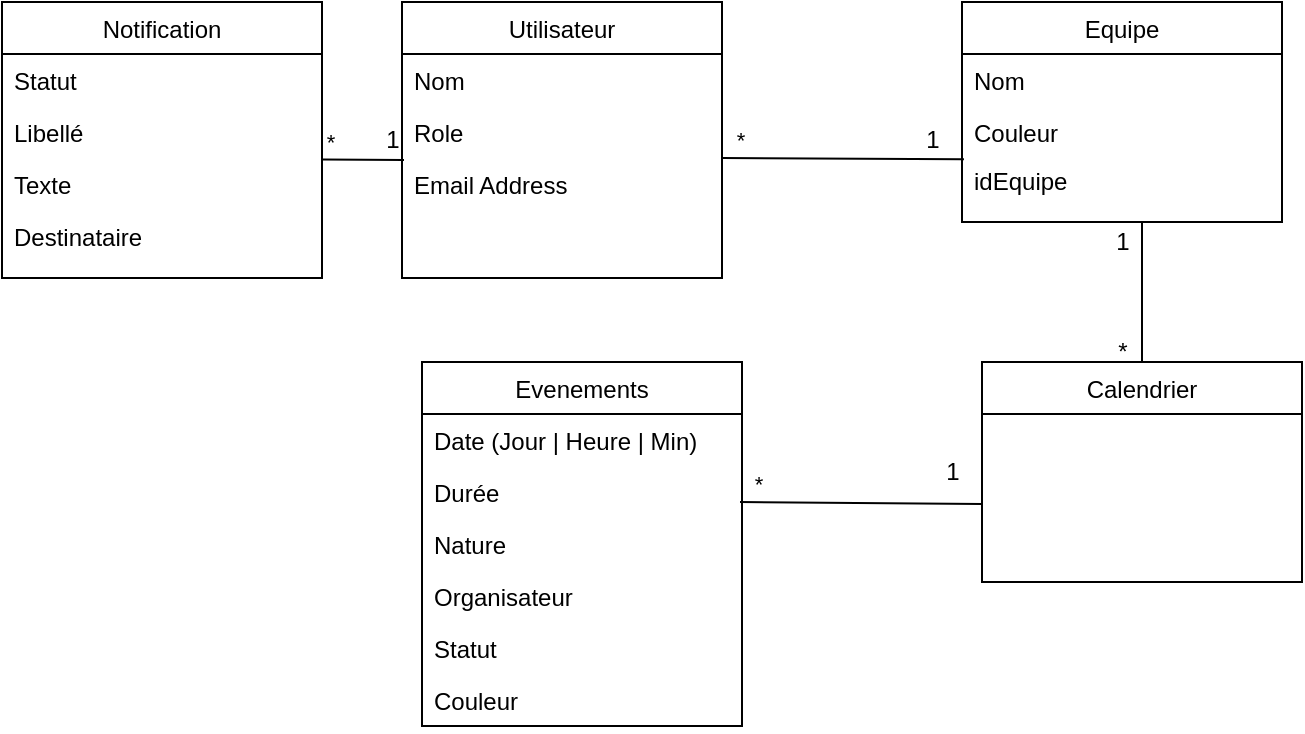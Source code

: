 <mxfile>
    <diagram id="C5RBs43oDa-KdzZeNtuy" name="Page-1">
        <mxGraphModel dx="687" dy="592" grid="1" gridSize="10" guides="1" tooltips="1" connect="1" arrows="1" fold="1" page="1" pageScale="1" pageWidth="827" pageHeight="1169" math="0" shadow="0">
            <root>
                <mxCell id="WIyWlLk6GJQsqaUBKTNV-0"/>
                <mxCell id="WIyWlLk6GJQsqaUBKTNV-1" parent="WIyWlLk6GJQsqaUBKTNV-0"/>
                <mxCell id="zkfFHV4jXpPFQw0GAbJ--0" value="Utilisateur" style="swimlane;fontStyle=0;align=center;verticalAlign=top;childLayout=stackLayout;horizontal=1;startSize=26;horizontalStack=0;resizeParent=1;resizeLast=0;collapsible=1;marginBottom=0;rounded=0;shadow=0;strokeWidth=1;" parent="WIyWlLk6GJQsqaUBKTNV-1" vertex="1">
                    <mxGeometry x="220" y="120" width="160" height="138" as="geometry">
                        <mxRectangle x="220" y="120" width="160" height="26" as="alternateBounds"/>
                    </mxGeometry>
                </mxCell>
                <mxCell id="zkfFHV4jXpPFQw0GAbJ--1" value="Nom" style="text;align=left;verticalAlign=top;spacingLeft=4;spacingRight=4;overflow=hidden;rotatable=0;points=[[0,0.5],[1,0.5]];portConstraint=eastwest;" parent="zkfFHV4jXpPFQw0GAbJ--0" vertex="1">
                    <mxGeometry y="26" width="160" height="26" as="geometry"/>
                </mxCell>
                <mxCell id="zkfFHV4jXpPFQw0GAbJ--2" value="Role" style="text;align=left;verticalAlign=top;spacingLeft=4;spacingRight=4;overflow=hidden;rotatable=0;points=[[0,0.5],[1,0.5]];portConstraint=eastwest;rounded=0;shadow=0;html=0;" parent="zkfFHV4jXpPFQw0GAbJ--0" vertex="1">
                    <mxGeometry y="52" width="160" height="26" as="geometry"/>
                </mxCell>
                <mxCell id="zkfFHV4jXpPFQw0GAbJ--3" value="Email Address" style="text;align=left;verticalAlign=top;spacingLeft=4;spacingRight=4;overflow=hidden;rotatable=0;points=[[0,0.5],[1,0.5]];portConstraint=eastwest;rounded=0;shadow=0;html=0;" parent="zkfFHV4jXpPFQw0GAbJ--0" vertex="1">
                    <mxGeometry y="78" width="160" height="26" as="geometry"/>
                </mxCell>
                <mxCell id="zkfFHV4jXpPFQw0GAbJ--17" value="Equipe" style="swimlane;fontStyle=0;align=center;verticalAlign=top;childLayout=stackLayout;horizontal=1;startSize=26;horizontalStack=0;resizeParent=1;resizeLast=0;collapsible=1;marginBottom=0;rounded=0;shadow=0;strokeWidth=1;" parent="WIyWlLk6GJQsqaUBKTNV-1" vertex="1">
                    <mxGeometry x="500" y="120" width="160" height="110" as="geometry">
                        <mxRectangle x="550" y="140" width="160" height="26" as="alternateBounds"/>
                    </mxGeometry>
                </mxCell>
                <mxCell id="zkfFHV4jXpPFQw0GAbJ--18" value="Nom" style="text;align=left;verticalAlign=top;spacingLeft=4;spacingRight=4;overflow=hidden;rotatable=0;points=[[0,0.5],[1,0.5]];portConstraint=eastwest;" parent="zkfFHV4jXpPFQw0GAbJ--17" vertex="1">
                    <mxGeometry y="26" width="160" height="26" as="geometry"/>
                </mxCell>
                <mxCell id="zkfFHV4jXpPFQw0GAbJ--19" value="Couleur" style="text;align=left;verticalAlign=top;spacingLeft=4;spacingRight=4;overflow=hidden;rotatable=0;points=[[0,0.5],[1,0.5]];portConstraint=eastwest;rounded=0;shadow=0;html=0;" parent="zkfFHV4jXpPFQw0GAbJ--17" vertex="1">
                    <mxGeometry y="52" width="160" height="26" as="geometry"/>
                </mxCell>
                <mxCell id="dNTuBmnYAxBJfeJj60fb-1" value="" style="endArrow=none;html=1;rounded=0;entryX=0.006;entryY=1.024;entryDx=0;entryDy=0;entryPerimeter=0;" parent="WIyWlLk6GJQsqaUBKTNV-1" target="zkfFHV4jXpPFQw0GAbJ--19" edge="1">
                    <mxGeometry width="50" height="50" relative="1" as="geometry">
                        <mxPoint x="380" y="198" as="sourcePoint"/>
                        <mxPoint x="430" y="148" as="targetPoint"/>
                    </mxGeometry>
                </mxCell>
                <mxCell id="dNTuBmnYAxBJfeJj60fb-2" value="*" style="edgeLabel;html=1;align=center;verticalAlign=middle;resizable=0;points=[];" parent="dNTuBmnYAxBJfeJj60fb-1" vertex="1" connectable="0">
                    <mxGeometry x="-0.862" y="1" relative="1" as="geometry">
                        <mxPoint y="-8" as="offset"/>
                    </mxGeometry>
                </mxCell>
                <mxCell id="dNTuBmnYAxBJfeJj60fb-3" value="1&lt;br&gt;" style="text;html=1;align=center;verticalAlign=middle;resizable=0;points=[];autosize=1;strokeColor=none;fillColor=none;" parent="WIyWlLk6GJQsqaUBKTNV-1" vertex="1">
                    <mxGeometry x="470" y="174" width="30" height="30" as="geometry"/>
                </mxCell>
                <mxCell id="dNTuBmnYAxBJfeJj60fb-4" value="Calendrier" style="swimlane;fontStyle=0;align=center;verticalAlign=top;childLayout=stackLayout;horizontal=1;startSize=26;horizontalStack=0;resizeParent=1;resizeLast=0;collapsible=1;marginBottom=0;rounded=0;shadow=0;strokeWidth=1;" parent="WIyWlLk6GJQsqaUBKTNV-1" vertex="1">
                    <mxGeometry x="510" y="300" width="160" height="110" as="geometry">
                        <mxRectangle x="550" y="140" width="160" height="26" as="alternateBounds"/>
                    </mxGeometry>
                </mxCell>
                <mxCell id="dNTuBmnYAxBJfeJj60fb-7" value="" style="endArrow=none;html=1;rounded=0;exitX=0.5;exitY=0;exitDx=0;exitDy=0;" parent="WIyWlLk6GJQsqaUBKTNV-1" source="dNTuBmnYAxBJfeJj60fb-4" edge="1">
                    <mxGeometry width="50" height="50" relative="1" as="geometry">
                        <mxPoint x="590" y="290" as="sourcePoint"/>
                        <mxPoint x="590" y="230" as="targetPoint"/>
                    </mxGeometry>
                </mxCell>
                <mxCell id="dNTuBmnYAxBJfeJj60fb-8" value="Evenements" style="swimlane;fontStyle=0;align=center;verticalAlign=top;childLayout=stackLayout;horizontal=1;startSize=26;horizontalStack=0;resizeParent=1;resizeLast=0;collapsible=1;marginBottom=0;rounded=0;shadow=0;strokeWidth=1;" parent="WIyWlLk6GJQsqaUBKTNV-1" vertex="1">
                    <mxGeometry x="230" y="300" width="160" height="182" as="geometry">
                        <mxRectangle x="550" y="140" width="160" height="26" as="alternateBounds"/>
                    </mxGeometry>
                </mxCell>
                <mxCell id="dNTuBmnYAxBJfeJj60fb-9" value="Date (Jour | Heure | Min)" style="text;align=left;verticalAlign=top;spacingLeft=4;spacingRight=4;overflow=hidden;rotatable=0;points=[[0,0.5],[1,0.5]];portConstraint=eastwest;" parent="dNTuBmnYAxBJfeJj60fb-8" vertex="1">
                    <mxGeometry y="26" width="160" height="26" as="geometry"/>
                </mxCell>
                <mxCell id="dNTuBmnYAxBJfeJj60fb-10" value="Durée" style="text;align=left;verticalAlign=top;spacingLeft=4;spacingRight=4;overflow=hidden;rotatable=0;points=[[0,0.5],[1,0.5]];portConstraint=eastwest;rounded=0;shadow=0;html=0;" parent="dNTuBmnYAxBJfeJj60fb-8" vertex="1">
                    <mxGeometry y="52" width="160" height="26" as="geometry"/>
                </mxCell>
                <mxCell id="dNTuBmnYAxBJfeJj60fb-11" value="Nature" style="text;align=left;verticalAlign=top;spacingLeft=4;spacingRight=4;overflow=hidden;rotatable=0;points=[[0,0.5],[1,0.5]];portConstraint=eastwest;rounded=0;shadow=0;html=0;" parent="dNTuBmnYAxBJfeJj60fb-8" vertex="1">
                    <mxGeometry y="78" width="160" height="26" as="geometry"/>
                </mxCell>
                <mxCell id="dNTuBmnYAxBJfeJj60fb-13" value="Organisateur" style="text;align=left;verticalAlign=top;spacingLeft=4;spacingRight=4;overflow=hidden;rotatable=0;points=[[0,0.5],[1,0.5]];portConstraint=eastwest;rounded=0;shadow=0;html=0;" parent="dNTuBmnYAxBJfeJj60fb-8" vertex="1">
                    <mxGeometry y="104" width="160" height="26" as="geometry"/>
                </mxCell>
                <mxCell id="dNTuBmnYAxBJfeJj60fb-14" value="Statut&#10;" style="text;align=left;verticalAlign=top;spacingLeft=4;spacingRight=4;overflow=hidden;rotatable=0;points=[[0,0.5],[1,0.5]];portConstraint=eastwest;rounded=0;shadow=0;html=0;" parent="dNTuBmnYAxBJfeJj60fb-8" vertex="1">
                    <mxGeometry y="130" width="160" height="26" as="geometry"/>
                </mxCell>
                <mxCell id="dNTuBmnYAxBJfeJj60fb-15" value="Couleur" style="text;align=left;verticalAlign=top;spacingLeft=4;spacingRight=4;overflow=hidden;rotatable=0;points=[[0,0.5],[1,0.5]];portConstraint=eastwest;rounded=0;shadow=0;html=0;" parent="dNTuBmnYAxBJfeJj60fb-8" vertex="1">
                    <mxGeometry y="156" width="160" height="26" as="geometry"/>
                </mxCell>
                <mxCell id="dNTuBmnYAxBJfeJj60fb-16" value="" style="endArrow=none;html=1;rounded=0;entryX=0.006;entryY=1.024;entryDx=0;entryDy=0;entryPerimeter=0;" parent="WIyWlLk6GJQsqaUBKTNV-1" edge="1">
                    <mxGeometry width="50" height="50" relative="1" as="geometry">
                        <mxPoint x="389" y="370" as="sourcePoint"/>
                        <mxPoint x="510" y="371" as="targetPoint"/>
                    </mxGeometry>
                </mxCell>
                <mxCell id="dNTuBmnYAxBJfeJj60fb-17" value="*" style="edgeLabel;html=1;align=center;verticalAlign=middle;resizable=0;points=[];" parent="dNTuBmnYAxBJfeJj60fb-16" vertex="1" connectable="0">
                    <mxGeometry x="-0.862" y="1" relative="1" as="geometry">
                        <mxPoint y="-8" as="offset"/>
                    </mxGeometry>
                </mxCell>
                <mxCell id="dNTuBmnYAxBJfeJj60fb-18" value="1&lt;br&gt;" style="text;html=1;align=center;verticalAlign=middle;resizable=0;points=[];autosize=1;strokeColor=none;fillColor=none;" parent="WIyWlLk6GJQsqaUBKTNV-1" vertex="1">
                    <mxGeometry x="480" y="340" width="30" height="30" as="geometry"/>
                </mxCell>
                <mxCell id="dNTuBmnYAxBJfeJj60fb-19" value="Notification" style="swimlane;fontStyle=0;align=center;verticalAlign=top;childLayout=stackLayout;horizontal=1;startSize=26;horizontalStack=0;resizeParent=1;resizeLast=0;collapsible=1;marginBottom=0;rounded=0;shadow=0;strokeWidth=1;" parent="WIyWlLk6GJQsqaUBKTNV-1" vertex="1">
                    <mxGeometry x="20" y="120" width="160" height="138" as="geometry">
                        <mxRectangle x="220" y="120" width="160" height="26" as="alternateBounds"/>
                    </mxGeometry>
                </mxCell>
                <mxCell id="dNTuBmnYAxBJfeJj60fb-20" value="Statut" style="text;align=left;verticalAlign=top;spacingLeft=4;spacingRight=4;overflow=hidden;rotatable=0;points=[[0,0.5],[1,0.5]];portConstraint=eastwest;" parent="dNTuBmnYAxBJfeJj60fb-19" vertex="1">
                    <mxGeometry y="26" width="160" height="26" as="geometry"/>
                </mxCell>
                <mxCell id="dNTuBmnYAxBJfeJj60fb-21" value="Libellé" style="text;align=left;verticalAlign=top;spacingLeft=4;spacingRight=4;overflow=hidden;rotatable=0;points=[[0,0.5],[1,0.5]];portConstraint=eastwest;rounded=0;shadow=0;html=0;" parent="dNTuBmnYAxBJfeJj60fb-19" vertex="1">
                    <mxGeometry y="52" width="160" height="26" as="geometry"/>
                </mxCell>
                <mxCell id="dNTuBmnYAxBJfeJj60fb-24" value="" style="endArrow=none;html=1;rounded=0;entryX=0.006;entryY=1.024;entryDx=0;entryDy=0;entryPerimeter=0;exitX=1.003;exitY=0.031;exitDx=0;exitDy=0;exitPerimeter=0;" parent="dNTuBmnYAxBJfeJj60fb-19" source="dNTuBmnYAxBJfeJj60fb-22" edge="1">
                    <mxGeometry width="50" height="50" relative="1" as="geometry">
                        <mxPoint x="80" y="78" as="sourcePoint"/>
                        <mxPoint x="201" y="79" as="targetPoint"/>
                    </mxGeometry>
                </mxCell>
                <mxCell id="dNTuBmnYAxBJfeJj60fb-25" value="*" style="edgeLabel;html=1;align=center;verticalAlign=middle;resizable=0;points=[];" parent="dNTuBmnYAxBJfeJj60fb-24" vertex="1" connectable="0">
                    <mxGeometry x="-0.862" y="1" relative="1" as="geometry">
                        <mxPoint y="-8" as="offset"/>
                    </mxGeometry>
                </mxCell>
                <mxCell id="dNTuBmnYAxBJfeJj60fb-22" value="Texte" style="text;align=left;verticalAlign=top;spacingLeft=4;spacingRight=4;overflow=hidden;rotatable=0;points=[[0,0.5],[1,0.5]];portConstraint=eastwest;rounded=0;shadow=0;html=0;" parent="dNTuBmnYAxBJfeJj60fb-19" vertex="1">
                    <mxGeometry y="78" width="160" height="26" as="geometry"/>
                </mxCell>
                <mxCell id="dNTuBmnYAxBJfeJj60fb-27" value="Destinataire" style="text;align=left;verticalAlign=top;spacingLeft=4;spacingRight=4;overflow=hidden;rotatable=0;points=[[0,0.5],[1,0.5]];portConstraint=eastwest;rounded=0;shadow=0;html=0;" parent="dNTuBmnYAxBJfeJj60fb-19" vertex="1">
                    <mxGeometry y="104" width="160" height="26" as="geometry"/>
                </mxCell>
                <mxCell id="dNTuBmnYAxBJfeJj60fb-26" value="1&lt;br&gt;" style="text;html=1;align=center;verticalAlign=middle;resizable=0;points=[];autosize=1;strokeColor=none;fillColor=none;" parent="WIyWlLk6GJQsqaUBKTNV-1" vertex="1">
                    <mxGeometry x="200" y="174" width="30" height="30" as="geometry"/>
                </mxCell>
                <mxCell id="0" value="1" style="text;html=1;align=center;verticalAlign=middle;resizable=0;points=[];autosize=1;strokeColor=none;fillColor=none;" parent="WIyWlLk6GJQsqaUBKTNV-1" vertex="1">
                    <mxGeometry x="565" y="225" width="30" height="30" as="geometry"/>
                </mxCell>
                <mxCell id="1" value="*" style="text;html=1;align=center;verticalAlign=middle;resizable=0;points=[];autosize=1;strokeColor=none;fillColor=none;" parent="WIyWlLk6GJQsqaUBKTNV-1" vertex="1">
                    <mxGeometry x="565" y="280" width="30" height="30" as="geometry"/>
                </mxCell>
                <mxCell id="2" value="idEquipe" style="text;align=left;verticalAlign=top;spacingLeft=4;spacingRight=4;overflow=hidden;rotatable=0;points=[[0,0.5],[1,0.5]];portConstraint=eastwest;rounded=0;shadow=0;html=0;" vertex="1" parent="WIyWlLk6GJQsqaUBKTNV-1">
                    <mxGeometry x="500" y="196" width="160" height="26" as="geometry"/>
                </mxCell>
            </root>
        </mxGraphModel>
    </diagram>
</mxfile>